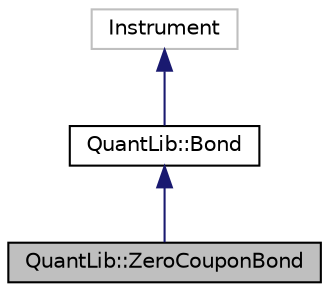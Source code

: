 digraph "QuantLib::ZeroCouponBond"
{
  edge [fontname="Helvetica",fontsize="10",labelfontname="Helvetica",labelfontsize="10"];
  node [fontname="Helvetica",fontsize="10",shape=record];
  Node1 [label="QuantLib::ZeroCouponBond",height=0.2,width=0.4,color="black", fillcolor="grey75", style="filled", fontcolor="black"];
  Node2 -> Node1 [dir="back",color="midnightblue",fontsize="10",style="solid"];
  Node2 [label="QuantLib::Bond",height=0.2,width=0.4,color="black", fillcolor="white", style="filled",URL="$class_quant_lib_1_1_bond.html",tooltip="Base bond class. "];
  Node3 -> Node2 [dir="back",color="midnightblue",fontsize="10",style="solid"];
  Node3 [label="Instrument",height=0.2,width=0.4,color="grey75", fillcolor="white", style="filled"];
}

